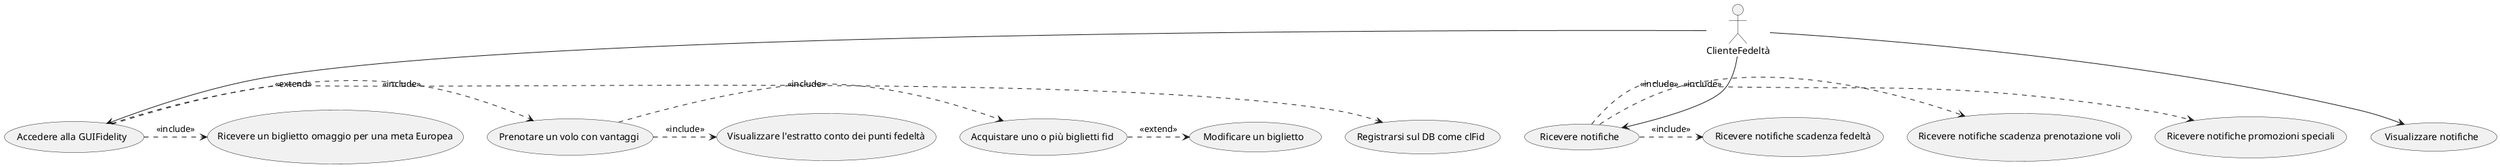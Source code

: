 @startuml
actor ClienteFedeltà

ClienteFedeltà --> (Accedere alla GUIFidelity)
ClienteFedeltà --> (Ricevere notifiche)
ClienteFedeltà --> (Visualizzare notifiche)

(Accedere alla GUIFidelity) .> (Registrarsi sul DB come clFid) : <<extend>>
(Accedere alla GUIFidelity) .> (Prenotare un volo con vantaggi) : <<include>>
(Accedere alla GUIFidelity) .> (Ricevere un biglietto omaggio per una meta Europea) : <<include>>
(Ricevere notifiche) .> (Ricevere notifiche promozioni speciali) : <<include>>
(Ricevere notifiche) .> (Ricevere notifiche scadenza prenotazione voli) : <<include>>
(Ricevere notifiche) .> (Ricevere notifiche scadenza fedeltà) : <<include>>
(Prenotare un volo con vantaggi) .> (Acquistare uno o più biglietti fid) : <<include>>
(Prenotare un volo con vantaggi) .> (Visualizzare l'estratto conto dei punti fedeltà) : <<include>>
(Acquistare uno o più biglietti fid) .> (Modificare un biglietto) : <<extend>>

@enduml